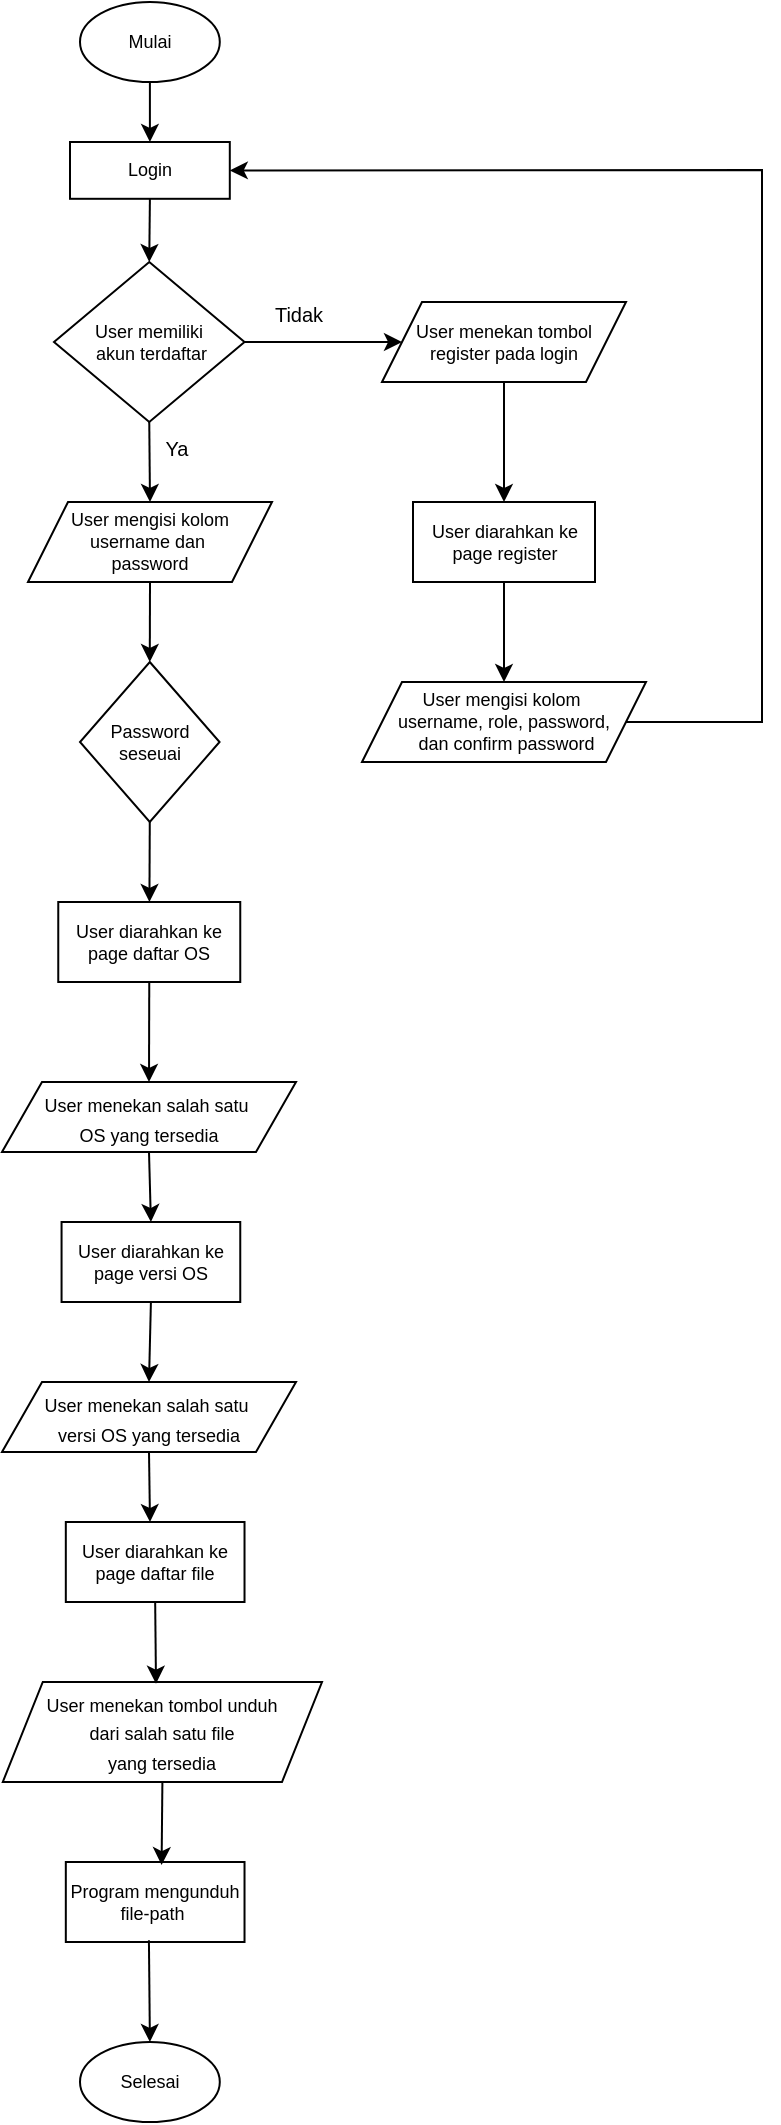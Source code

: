 <mxfile version="26.0.2">
  <diagram id="C5RBs43oDa-KdzZeNtuy" name="Page-1">
    <mxGraphModel dx="936" dy="511" grid="1" gridSize="10" guides="1" tooltips="1" connect="1" arrows="1" fold="1" page="1" pageScale="1" pageWidth="827" pageHeight="1169" math="0" shadow="0">
      <root>
        <mxCell id="WIyWlLk6GJQsqaUBKTNV-0" />
        <mxCell id="WIyWlLk6GJQsqaUBKTNV-1" parent="WIyWlLk6GJQsqaUBKTNV-0" />
        <mxCell id="Qrx9IL80Yl1isBmBtHZK-0" value="Mulai" style="ellipse;whiteSpace=wrap;html=1;fontSize=9;container=0;" vertex="1" parent="WIyWlLk6GJQsqaUBKTNV-1">
          <mxGeometry x="379" y="40" width="69.9" height="40" as="geometry" />
        </mxCell>
        <mxCell id="Qrx9IL80Yl1isBmBtHZK-1" value="Login" style="rounded=0;whiteSpace=wrap;html=1;fontSize=9;container=0;" vertex="1" parent="WIyWlLk6GJQsqaUBKTNV-1">
          <mxGeometry x="374" y="110" width="79.9" height="28.4" as="geometry" />
        </mxCell>
        <mxCell id="Qrx9IL80Yl1isBmBtHZK-2" value="User memiliki&lt;div&gt;&amp;nbsp;akun terdaftar&lt;/div&gt;" style="rhombus;whiteSpace=wrap;html=1;fontSize=9;container=0;" vertex="1" parent="WIyWlLk6GJQsqaUBKTNV-1">
          <mxGeometry x="366" y="170" width="95.26" height="80" as="geometry" />
        </mxCell>
        <mxCell id="Qrx9IL80Yl1isBmBtHZK-3" value="User mengisi kolom username dan&amp;nbsp;&lt;div&gt;password&lt;/div&gt;" style="shape=parallelogram;perimeter=parallelogramPerimeter;whiteSpace=wrap;html=1;fixedSize=1;fontSize=9;container=0;" vertex="1" parent="WIyWlLk6GJQsqaUBKTNV-1">
          <mxGeometry x="353" y="290" width="122" height="40" as="geometry" />
        </mxCell>
        <mxCell id="Qrx9IL80Yl1isBmBtHZK-4" value="Password seseuai" style="rhombus;whiteSpace=wrap;html=1;fontSize=9;container=0;" vertex="1" parent="WIyWlLk6GJQsqaUBKTNV-1">
          <mxGeometry x="379" y="370" width="69.78" height="80" as="geometry" />
        </mxCell>
        <mxCell id="Qrx9IL80Yl1isBmBtHZK-5" value="User diarahkan ke page daftar OS" style="rounded=0;whiteSpace=wrap;html=1;fontSize=9;container=0;" vertex="1" parent="WIyWlLk6GJQsqaUBKTNV-1">
          <mxGeometry x="368.13" y="490" width="91" height="40" as="geometry" />
        </mxCell>
        <mxCell id="Qrx9IL80Yl1isBmBtHZK-6" value="User diarahkan ke page versi OS" style="rounded=0;whiteSpace=wrap;html=1;fontSize=9;container=0;" vertex="1" parent="WIyWlLk6GJQsqaUBKTNV-1">
          <mxGeometry x="369.78" y="650" width="89.35" height="40" as="geometry" />
        </mxCell>
        <mxCell id="Qrx9IL80Yl1isBmBtHZK-7" value="&lt;span style=&quot;font-size: 9px;&quot;&gt;User menekan salah satu&amp;nbsp;&lt;/span&gt;&lt;div&gt;&lt;span style=&quot;font-size: 9px;&quot;&gt;OS yang tersedia&lt;/span&gt;&lt;/div&gt;" style="shape=parallelogram;perimeter=parallelogramPerimeter;whiteSpace=wrap;html=1;fixedSize=1;" vertex="1" parent="WIyWlLk6GJQsqaUBKTNV-1">
          <mxGeometry x="340" y="580" width="147" height="35" as="geometry" />
        </mxCell>
        <mxCell id="Qrx9IL80Yl1isBmBtHZK-8" value="&lt;span style=&quot;font-size: 9px;&quot;&gt;User menekan salah satu&amp;nbsp;&lt;/span&gt;&lt;div&gt;&lt;span style=&quot;font-size: 9px;&quot;&gt;versi OS yang tersedia&lt;/span&gt;&lt;/div&gt;" style="shape=parallelogram;perimeter=parallelogramPerimeter;whiteSpace=wrap;html=1;fixedSize=1;" vertex="1" parent="WIyWlLk6GJQsqaUBKTNV-1">
          <mxGeometry x="340" y="730" width="147" height="35" as="geometry" />
        </mxCell>
        <mxCell id="Qrx9IL80Yl1isBmBtHZK-9" value="User diarahkan ke page daftar file" style="rounded=0;whiteSpace=wrap;html=1;fontSize=9;container=0;" vertex="1" parent="WIyWlLk6GJQsqaUBKTNV-1">
          <mxGeometry x="371.91" y="800" width="89.35" height="40" as="geometry" />
        </mxCell>
        <mxCell id="Qrx9IL80Yl1isBmBtHZK-10" value="&lt;span style=&quot;font-size: 9px;&quot;&gt;User menekan tombol unduh&lt;/span&gt;&lt;div&gt;&lt;span style=&quot;font-size: 9px;&quot;&gt;&amp;nbsp;dari salah satu file&amp;nbsp;&lt;/span&gt;&lt;/div&gt;&lt;div&gt;&lt;span style=&quot;font-size: 9px;&quot;&gt;yang tersedia&lt;/span&gt;&lt;/div&gt;" style="shape=parallelogram;perimeter=parallelogramPerimeter;whiteSpace=wrap;html=1;fixedSize=1;" vertex="1" parent="WIyWlLk6GJQsqaUBKTNV-1">
          <mxGeometry x="340.39" y="880" width="159.61" height="50" as="geometry" />
        </mxCell>
        <mxCell id="Qrx9IL80Yl1isBmBtHZK-11" value="Program mengunduh file-path&amp;nbsp;" style="rounded=0;whiteSpace=wrap;html=1;fontSize=9;container=0;" vertex="1" parent="WIyWlLk6GJQsqaUBKTNV-1">
          <mxGeometry x="371.91" y="970" width="89.35" height="40" as="geometry" />
        </mxCell>
        <mxCell id="Qrx9IL80Yl1isBmBtHZK-12" value="Selesai" style="ellipse;whiteSpace=wrap;html=1;fontSize=9;container=0;" vertex="1" parent="WIyWlLk6GJQsqaUBKTNV-1">
          <mxGeometry x="379" y="1060" width="69.9" height="40" as="geometry" />
        </mxCell>
        <mxCell id="Qrx9IL80Yl1isBmBtHZK-13" value="" style="endArrow=classic;html=1;rounded=0;exitX=0.5;exitY=1;exitDx=0;exitDy=0;entryX=0.5;entryY=0;entryDx=0;entryDy=0;" edge="1" parent="WIyWlLk6GJQsqaUBKTNV-1" source="Qrx9IL80Yl1isBmBtHZK-2" target="Qrx9IL80Yl1isBmBtHZK-3">
          <mxGeometry width="50" height="50" relative="1" as="geometry">
            <mxPoint x="425" y="280" as="sourcePoint" />
            <mxPoint x="475" y="230" as="targetPoint" />
          </mxGeometry>
        </mxCell>
        <mxCell id="Qrx9IL80Yl1isBmBtHZK-14" value="" style="endArrow=classic;html=1;rounded=0;exitX=0.5;exitY=1;exitDx=0;exitDy=0;entryX=0.5;entryY=0;entryDx=0;entryDy=0;" edge="1" parent="WIyWlLk6GJQsqaUBKTNV-1" source="Qrx9IL80Yl1isBmBtHZK-3" target="Qrx9IL80Yl1isBmBtHZK-4">
          <mxGeometry width="50" height="50" relative="1" as="geometry">
            <mxPoint x="390" y="350" as="sourcePoint" />
            <mxPoint x="410" y="360" as="targetPoint" />
          </mxGeometry>
        </mxCell>
        <mxCell id="Qrx9IL80Yl1isBmBtHZK-15" value="" style="endArrow=classic;html=1;rounded=0;exitX=0.5;exitY=1;exitDx=0;exitDy=0;entryX=0.5;entryY=0;entryDx=0;entryDy=0;" edge="1" parent="WIyWlLk6GJQsqaUBKTNV-1" source="Qrx9IL80Yl1isBmBtHZK-0" target="Qrx9IL80Yl1isBmBtHZK-1">
          <mxGeometry width="50" height="50" relative="1" as="geometry">
            <mxPoint x="340" y="220" as="sourcePoint" />
            <mxPoint x="390" y="170" as="targetPoint" />
          </mxGeometry>
        </mxCell>
        <mxCell id="Qrx9IL80Yl1isBmBtHZK-16" value="" style="endArrow=classic;html=1;rounded=0;exitX=0.5;exitY=1;exitDx=0;exitDy=0;entryX=0.5;entryY=0;entryDx=0;entryDy=0;" edge="1" parent="WIyWlLk6GJQsqaUBKTNV-1" source="Qrx9IL80Yl1isBmBtHZK-1" target="Qrx9IL80Yl1isBmBtHZK-2">
          <mxGeometry width="50" height="50" relative="1" as="geometry">
            <mxPoint x="340" y="220" as="sourcePoint" />
            <mxPoint x="390" y="170" as="targetPoint" />
          </mxGeometry>
        </mxCell>
        <mxCell id="Qrx9IL80Yl1isBmBtHZK-17" value="" style="endArrow=classic;html=1;rounded=0;exitX=0.5;exitY=1;exitDx=0;exitDy=0;" edge="1" parent="WIyWlLk6GJQsqaUBKTNV-1" source="Qrx9IL80Yl1isBmBtHZK-4" target="Qrx9IL80Yl1isBmBtHZK-5">
          <mxGeometry width="50" height="50" relative="1" as="geometry">
            <mxPoint x="340" y="330" as="sourcePoint" />
            <mxPoint x="390" y="290" as="targetPoint" />
          </mxGeometry>
        </mxCell>
        <mxCell id="Qrx9IL80Yl1isBmBtHZK-18" value="" style="endArrow=classic;html=1;rounded=0;entryX=0.5;entryY=0;entryDx=0;entryDy=0;exitX=0.5;exitY=1;exitDx=0;exitDy=0;" edge="1" parent="WIyWlLk6GJQsqaUBKTNV-1" source="Qrx9IL80Yl1isBmBtHZK-5" target="Qrx9IL80Yl1isBmBtHZK-7">
          <mxGeometry width="50" height="50" relative="1" as="geometry">
            <mxPoint x="340" y="550" as="sourcePoint" />
            <mxPoint x="390" y="500" as="targetPoint" />
          </mxGeometry>
        </mxCell>
        <mxCell id="Qrx9IL80Yl1isBmBtHZK-19" value="" style="endArrow=classic;html=1;rounded=0;entryX=0.5;entryY=0;entryDx=0;entryDy=0;exitX=0.5;exitY=1;exitDx=0;exitDy=0;" edge="1" parent="WIyWlLk6GJQsqaUBKTNV-1" source="Qrx9IL80Yl1isBmBtHZK-7" target="Qrx9IL80Yl1isBmBtHZK-6">
          <mxGeometry width="50" height="50" relative="1" as="geometry">
            <mxPoint x="340" y="880" as="sourcePoint" />
            <mxPoint x="390" y="830" as="targetPoint" />
          </mxGeometry>
        </mxCell>
        <mxCell id="Qrx9IL80Yl1isBmBtHZK-20" value="" style="endArrow=classic;html=1;rounded=0;entryX=0.5;entryY=0;entryDx=0;entryDy=0;exitX=0.5;exitY=1;exitDx=0;exitDy=0;" edge="1" parent="WIyWlLk6GJQsqaUBKTNV-1" source="Qrx9IL80Yl1isBmBtHZK-6" target="Qrx9IL80Yl1isBmBtHZK-8">
          <mxGeometry width="50" height="50" relative="1" as="geometry">
            <mxPoint x="340" y="770" as="sourcePoint" />
            <mxPoint x="390" y="720" as="targetPoint" />
          </mxGeometry>
        </mxCell>
        <mxCell id="Qrx9IL80Yl1isBmBtHZK-21" value="" style="endArrow=classic;html=1;rounded=0;exitX=0.5;exitY=1;exitDx=0;exitDy=0;" edge="1" parent="WIyWlLk6GJQsqaUBKTNV-1" source="Qrx9IL80Yl1isBmBtHZK-8">
          <mxGeometry width="50" height="50" relative="1" as="geometry">
            <mxPoint x="340" y="770" as="sourcePoint" />
            <mxPoint x="414" y="800" as="targetPoint" />
          </mxGeometry>
        </mxCell>
        <mxCell id="Qrx9IL80Yl1isBmBtHZK-22" value="" style="endArrow=classic;html=1;rounded=0;entryX=0.48;entryY=0.017;entryDx=0;entryDy=0;exitX=0.5;exitY=1;exitDx=0;exitDy=0;entryPerimeter=0;" edge="1" parent="WIyWlLk6GJQsqaUBKTNV-1" source="Qrx9IL80Yl1isBmBtHZK-9" target="Qrx9IL80Yl1isBmBtHZK-10">
          <mxGeometry width="50" height="50" relative="1" as="geometry">
            <mxPoint x="340" y="880" as="sourcePoint" />
            <mxPoint x="390" y="830" as="targetPoint" />
          </mxGeometry>
        </mxCell>
        <mxCell id="Qrx9IL80Yl1isBmBtHZK-23" value="" style="endArrow=classic;html=1;rounded=0;exitX=0.5;exitY=1;exitDx=0;exitDy=0;entryX=0.536;entryY=0.039;entryDx=0;entryDy=0;entryPerimeter=0;" edge="1" parent="WIyWlLk6GJQsqaUBKTNV-1" source="Qrx9IL80Yl1isBmBtHZK-10" target="Qrx9IL80Yl1isBmBtHZK-11">
          <mxGeometry width="50" height="50" relative="1" as="geometry">
            <mxPoint x="410" y="932" as="sourcePoint" />
            <mxPoint x="417" y="970" as="targetPoint" />
          </mxGeometry>
        </mxCell>
        <mxCell id="Qrx9IL80Yl1isBmBtHZK-24" value="" style="endArrow=classic;html=1;rounded=0;entryX=0.5;entryY=0;entryDx=0;entryDy=0;exitX=0.465;exitY=0.979;exitDx=0;exitDy=0;exitPerimeter=0;" edge="1" parent="WIyWlLk6GJQsqaUBKTNV-1" source="Qrx9IL80Yl1isBmBtHZK-11" target="Qrx9IL80Yl1isBmBtHZK-12">
          <mxGeometry width="50" height="50" relative="1" as="geometry">
            <mxPoint x="330" y="1110" as="sourcePoint" />
            <mxPoint x="380" y="1060" as="targetPoint" />
          </mxGeometry>
        </mxCell>
        <mxCell id="Qrx9IL80Yl1isBmBtHZK-25" value="User menekan tombol register pada login" style="shape=parallelogram;perimeter=parallelogramPerimeter;whiteSpace=wrap;html=1;fixedSize=1;fontSize=9;container=0;" vertex="1" parent="WIyWlLk6GJQsqaUBKTNV-1">
          <mxGeometry x="530" y="190" width="122" height="40" as="geometry" />
        </mxCell>
        <mxCell id="Qrx9IL80Yl1isBmBtHZK-26" value="" style="edgeStyle=orthogonalEdgeStyle;rounded=0;orthogonalLoop=1;jettySize=auto;html=1;" edge="1" parent="WIyWlLk6GJQsqaUBKTNV-1" source="Qrx9IL80Yl1isBmBtHZK-27" target="Qrx9IL80Yl1isBmBtHZK-28">
          <mxGeometry relative="1" as="geometry" />
        </mxCell>
        <mxCell id="Qrx9IL80Yl1isBmBtHZK-27" value="User diarahkan ke page register" style="rounded=0;whiteSpace=wrap;html=1;fontSize=9;container=0;" vertex="1" parent="WIyWlLk6GJQsqaUBKTNV-1">
          <mxGeometry x="545.5" y="290" width="91" height="40" as="geometry" />
        </mxCell>
        <mxCell id="Qrx9IL80Yl1isBmBtHZK-28" value="User mengisi kolom&amp;nbsp;&lt;div&gt;username, role, password,&lt;/div&gt;&lt;div&gt;&amp;nbsp;dan confirm password&lt;/div&gt;" style="shape=parallelogram;perimeter=parallelogramPerimeter;whiteSpace=wrap;html=1;fixedSize=1;fontSize=9;container=0;" vertex="1" parent="WIyWlLk6GJQsqaUBKTNV-1">
          <mxGeometry x="520" y="380" width="142" height="40" as="geometry" />
        </mxCell>
        <mxCell id="Qrx9IL80Yl1isBmBtHZK-29" value="" style="endArrow=classic;html=1;rounded=0;entryX=0;entryY=0.5;entryDx=0;entryDy=0;exitX=1;exitY=0.5;exitDx=0;exitDy=0;" edge="1" parent="WIyWlLk6GJQsqaUBKTNV-1" source="Qrx9IL80Yl1isBmBtHZK-2" target="Qrx9IL80Yl1isBmBtHZK-25">
          <mxGeometry width="50" height="50" relative="1" as="geometry">
            <mxPoint x="390" y="270" as="sourcePoint" />
            <mxPoint x="440" y="220" as="targetPoint" />
          </mxGeometry>
        </mxCell>
        <mxCell id="Qrx9IL80Yl1isBmBtHZK-30" value="" style="endArrow=classic;html=1;rounded=0;exitX=0.5;exitY=1;exitDx=0;exitDy=0;entryX=0.5;entryY=0;entryDx=0;entryDy=0;" edge="1" parent="WIyWlLk6GJQsqaUBKTNV-1" source="Qrx9IL80Yl1isBmBtHZK-25" target="Qrx9IL80Yl1isBmBtHZK-27">
          <mxGeometry width="50" height="50" relative="1" as="geometry">
            <mxPoint x="390" y="270" as="sourcePoint" />
            <mxPoint x="440" y="220" as="targetPoint" />
          </mxGeometry>
        </mxCell>
        <mxCell id="Qrx9IL80Yl1isBmBtHZK-31" value="" style="endArrow=classic;html=1;rounded=0;exitX=1;exitY=0.5;exitDx=0;exitDy=0;entryX=1;entryY=0.5;entryDx=0;entryDy=0;" edge="1" parent="WIyWlLk6GJQsqaUBKTNV-1" source="Qrx9IL80Yl1isBmBtHZK-28" target="Qrx9IL80Yl1isBmBtHZK-1">
          <mxGeometry width="50" height="50" relative="1" as="geometry">
            <mxPoint x="390" y="270" as="sourcePoint" />
            <mxPoint x="440" y="220" as="targetPoint" />
            <Array as="points">
              <mxPoint x="720" y="400" />
              <mxPoint x="720" y="124" />
            </Array>
          </mxGeometry>
        </mxCell>
        <mxCell id="Qrx9IL80Yl1isBmBtHZK-32" value="Ya" style="text;html=1;align=center;verticalAlign=middle;resizable=0;points=[];autosize=1;strokeColor=none;fillColor=none;fontSize=10;" vertex="1" parent="WIyWlLk6GJQsqaUBKTNV-1">
          <mxGeometry x="412.2" y="248" width="30" height="30" as="geometry" />
        </mxCell>
        <mxCell id="Qrx9IL80Yl1isBmBtHZK-33" value="Tidak" style="text;html=1;align=center;verticalAlign=middle;resizable=0;points=[];autosize=1;strokeColor=none;fillColor=none;fontSize=10;" vertex="1" parent="WIyWlLk6GJQsqaUBKTNV-1">
          <mxGeometry x="463" y="181" width="50" height="30" as="geometry" />
        </mxCell>
      </root>
    </mxGraphModel>
  </diagram>
</mxfile>

